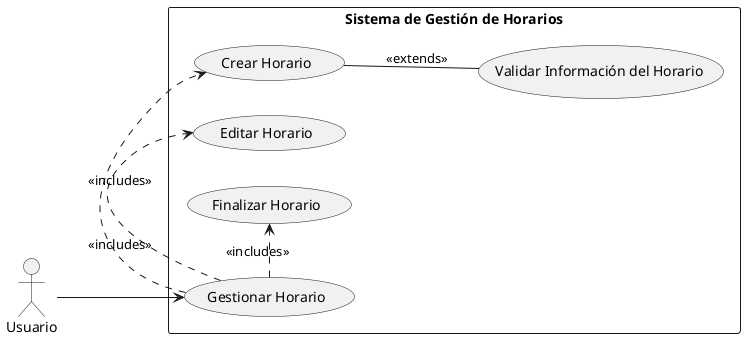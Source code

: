 @startuml
left to right direction
actor Usuario

rectangle "Sistema de Gestión de Horarios" {
  Usuario --> (Gestionar Horario)
  (Gestionar Horario) .> (Crear Horario) : << includes >>
  (Crear Horario) -- (Validar Información del Horario) : << extends >>
  (Gestionar Horario) .> (Editar Horario) : << includes >>
  (Editar Horario)
  (Gestionar Horario) .> (Finalizar Horario) : << includes >>
}

@enduml

